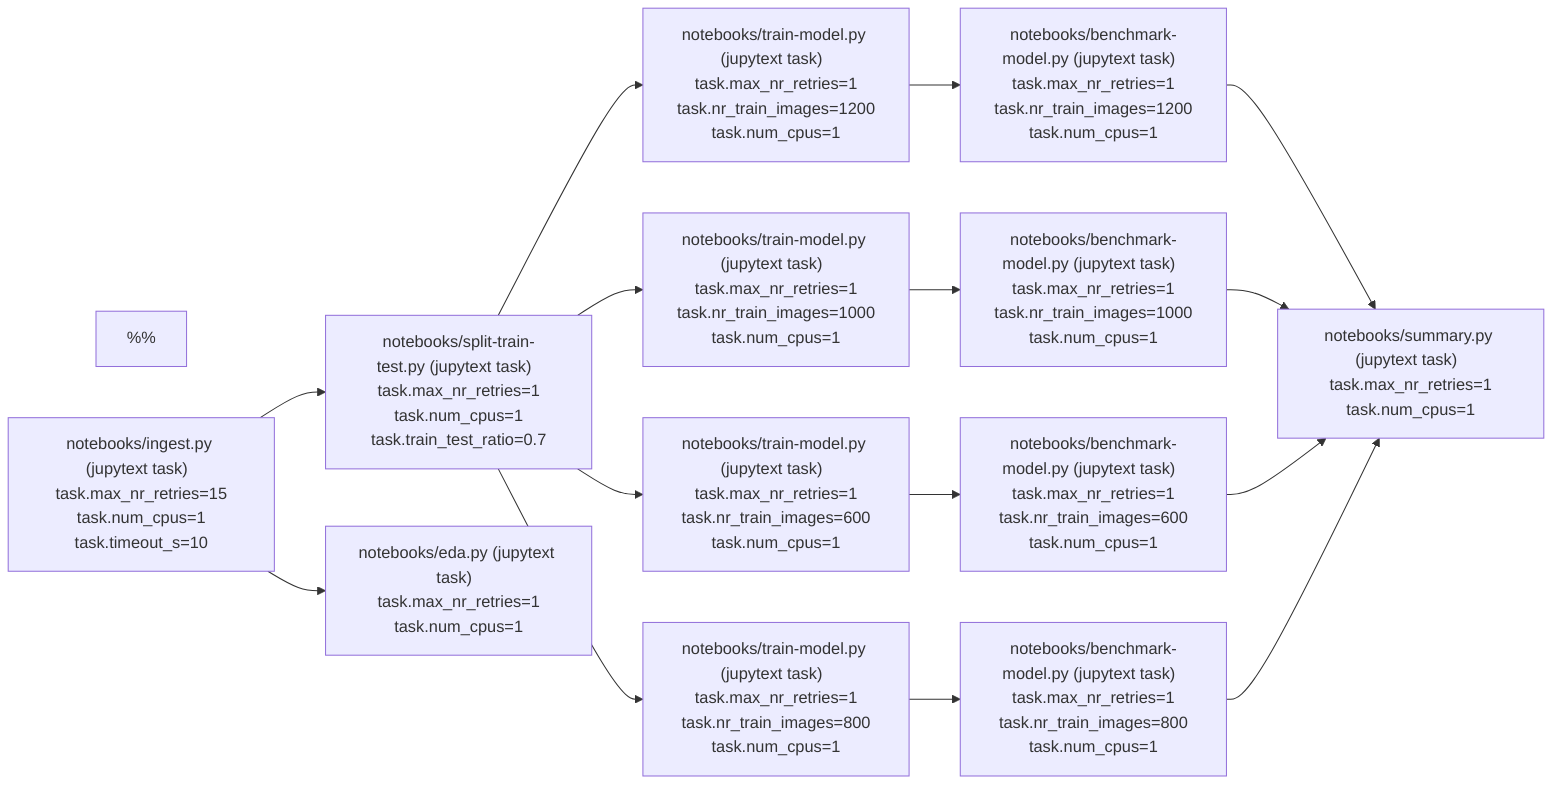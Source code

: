 graph LR
    %% Mermaid input file for drawing task dependencies 
    %% See https://mermaid-js.github.io/mermaid
    %%
    TASK_SPAN_ID_0x572c4546e5b02cb8["notebooks/ingest.py (jupytext task)  <br />task.max_nr_retries=15<br />task.num_cpus=1<br />task.timeout_s=10"]
    TASK_SPAN_ID_0x1bfd37f675847dca["notebooks/split-train-test.py (jupytext task)  <br />task.max_nr_retries=1<br />task.num_cpus=1<br />task.train_test_ratio=0.7"]
    TASK_SPAN_ID_0x2f5cb5835f44f13d["notebooks/eda.py (jupytext task)  <br />task.max_nr_retries=1<br />task.num_cpus=1"]
    TASK_SPAN_ID_0x5beaafa03e47af73["notebooks/train-model.py (jupytext task)  <br />task.max_nr_retries=1<br />task.nr_train_images=600<br />task.num_cpus=1"]
    TASK_SPAN_ID_0xbf6252f95c086df4["notebooks/train-model.py (jupytext task)  <br />task.max_nr_retries=1<br />task.nr_train_images=1000<br />task.num_cpus=1"]
    TASK_SPAN_ID_0xdb86eddc5b6a9819["notebooks/train-model.py (jupytext task)  <br />task.max_nr_retries=1<br />task.nr_train_images=800<br />task.num_cpus=1"]
    TASK_SPAN_ID_0x36bafb0c6d83067f["notebooks/train-model.py (jupytext task)  <br />task.max_nr_retries=1<br />task.nr_train_images=1200<br />task.num_cpus=1"]
    TASK_SPAN_ID_0xcac241ad1c29c4b2["notebooks/benchmark-model.py (jupytext task)  <br />task.max_nr_retries=1<br />task.nr_train_images=600<br />task.num_cpus=1"]
    TASK_SPAN_ID_0xa90d82238f7df3ba["notebooks/benchmark-model.py (jupytext task)  <br />task.max_nr_retries=1<br />task.nr_train_images=1000<br />task.num_cpus=1"]
    TASK_SPAN_ID_0xcf5a07040abf875b["notebooks/benchmark-model.py (jupytext task)  <br />task.max_nr_retries=1<br />task.nr_train_images=800<br />task.num_cpus=1"]
    TASK_SPAN_ID_0xf15047f73b07b882["notebooks/benchmark-model.py (jupytext task)  <br />task.max_nr_retries=1<br />task.nr_train_images=1200<br />task.num_cpus=1"]
    TASK_SPAN_ID_0xd61755aff2ad076b["notebooks/summary.py (jupytext task)  <br />task.max_nr_retries=1<br />task.num_cpus=1"]
    TASK_SPAN_ID_0xf15047f73b07b882 --> TASK_SPAN_ID_0xd61755aff2ad076b
    TASK_SPAN_ID_0x1bfd37f675847dca --> TASK_SPAN_ID_0xdb86eddc5b6a9819
    TASK_SPAN_ID_0xa90d82238f7df3ba --> TASK_SPAN_ID_0xd61755aff2ad076b
    TASK_SPAN_ID_0x572c4546e5b02cb8 --> TASK_SPAN_ID_0x2f5cb5835f44f13d
    TASK_SPAN_ID_0xdb86eddc5b6a9819 --> TASK_SPAN_ID_0xcf5a07040abf875b
    TASK_SPAN_ID_0x1bfd37f675847dca --> TASK_SPAN_ID_0x36bafb0c6d83067f
    TASK_SPAN_ID_0xcac241ad1c29c4b2 --> TASK_SPAN_ID_0xd61755aff2ad076b
    TASK_SPAN_ID_0x572c4546e5b02cb8 --> TASK_SPAN_ID_0x1bfd37f675847dca
    TASK_SPAN_ID_0x36bafb0c6d83067f --> TASK_SPAN_ID_0xf15047f73b07b882
    TASK_SPAN_ID_0xcf5a07040abf875b --> TASK_SPAN_ID_0xd61755aff2ad076b
    TASK_SPAN_ID_0xbf6252f95c086df4 --> TASK_SPAN_ID_0xa90d82238f7df3ba
    TASK_SPAN_ID_0x1bfd37f675847dca --> TASK_SPAN_ID_0x5beaafa03e47af73
    TASK_SPAN_ID_0x5beaafa03e47af73 --> TASK_SPAN_ID_0xcac241ad1c29c4b2
    TASK_SPAN_ID_0x1bfd37f675847dca --> TASK_SPAN_ID_0xbf6252f95c086df4